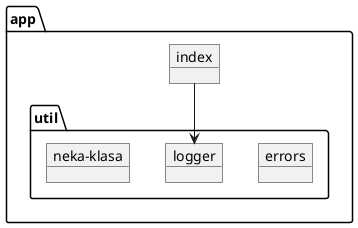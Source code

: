 @startuml
  folder app {
    object "index" as index_6269cc92 {
    }
    folder util {
      object "errors" as errors_9c0c198c {
      }
      object "logger" as logger_15d2abb3 {
      }
      object "neka-klasa" as neka_klasa_5b3f669f {
      }
    
    }
  }
  
  index_6269cc92 --> logger_15d2abb3
  
@enduml